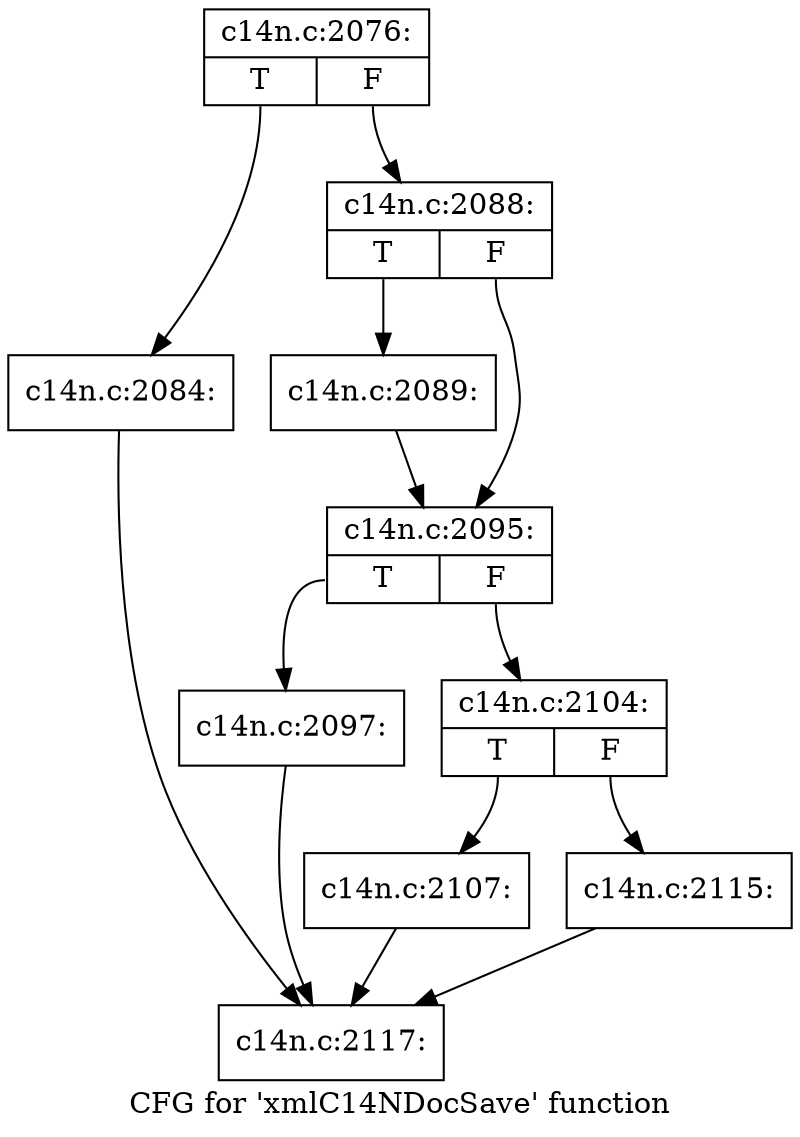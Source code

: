 digraph "CFG for 'xmlC14NDocSave' function" {
	label="CFG for 'xmlC14NDocSave' function";

	Node0x4a84620 [shape=record,label="{c14n.c:2076:|{<s0>T|<s1>F}}"];
	Node0x4a84620:s0 -> Node0x4a907f0;
	Node0x4a84620:s1 -> Node0x4a90840;
	Node0x4a907f0 [shape=record,label="{c14n.c:2084:}"];
	Node0x4a907f0 -> Node0x4a8eb10;
	Node0x4a90840 [shape=record,label="{c14n.c:2088:|{<s0>T|<s1>F}}"];
	Node0x4a90840:s0 -> Node0x4a91030;
	Node0x4a90840:s1 -> Node0x4a91080;
	Node0x4a91030 [shape=record,label="{c14n.c:2089:}"];
	Node0x4a91030 -> Node0x4a91080;
	Node0x4a91080 [shape=record,label="{c14n.c:2095:|{<s0>T|<s1>F}}"];
	Node0x4a91080:s0 -> Node0x4a91c20;
	Node0x4a91080:s1 -> Node0x4a91f50;
	Node0x4a91c20 [shape=record,label="{c14n.c:2097:}"];
	Node0x4a91c20 -> Node0x4a8eb10;
	Node0x4a91f50 [shape=record,label="{c14n.c:2104:|{<s0>T|<s1>F}}"];
	Node0x4a91f50:s0 -> Node0x4a92d90;
	Node0x4a91f50:s1 -> Node0x4a92de0;
	Node0x4a92d90 [shape=record,label="{c14n.c:2107:}"];
	Node0x4a92d90 -> Node0x4a8eb10;
	Node0x4a92de0 [shape=record,label="{c14n.c:2115:}"];
	Node0x4a92de0 -> Node0x4a8eb10;
	Node0x4a8eb10 [shape=record,label="{c14n.c:2117:}"];
}

